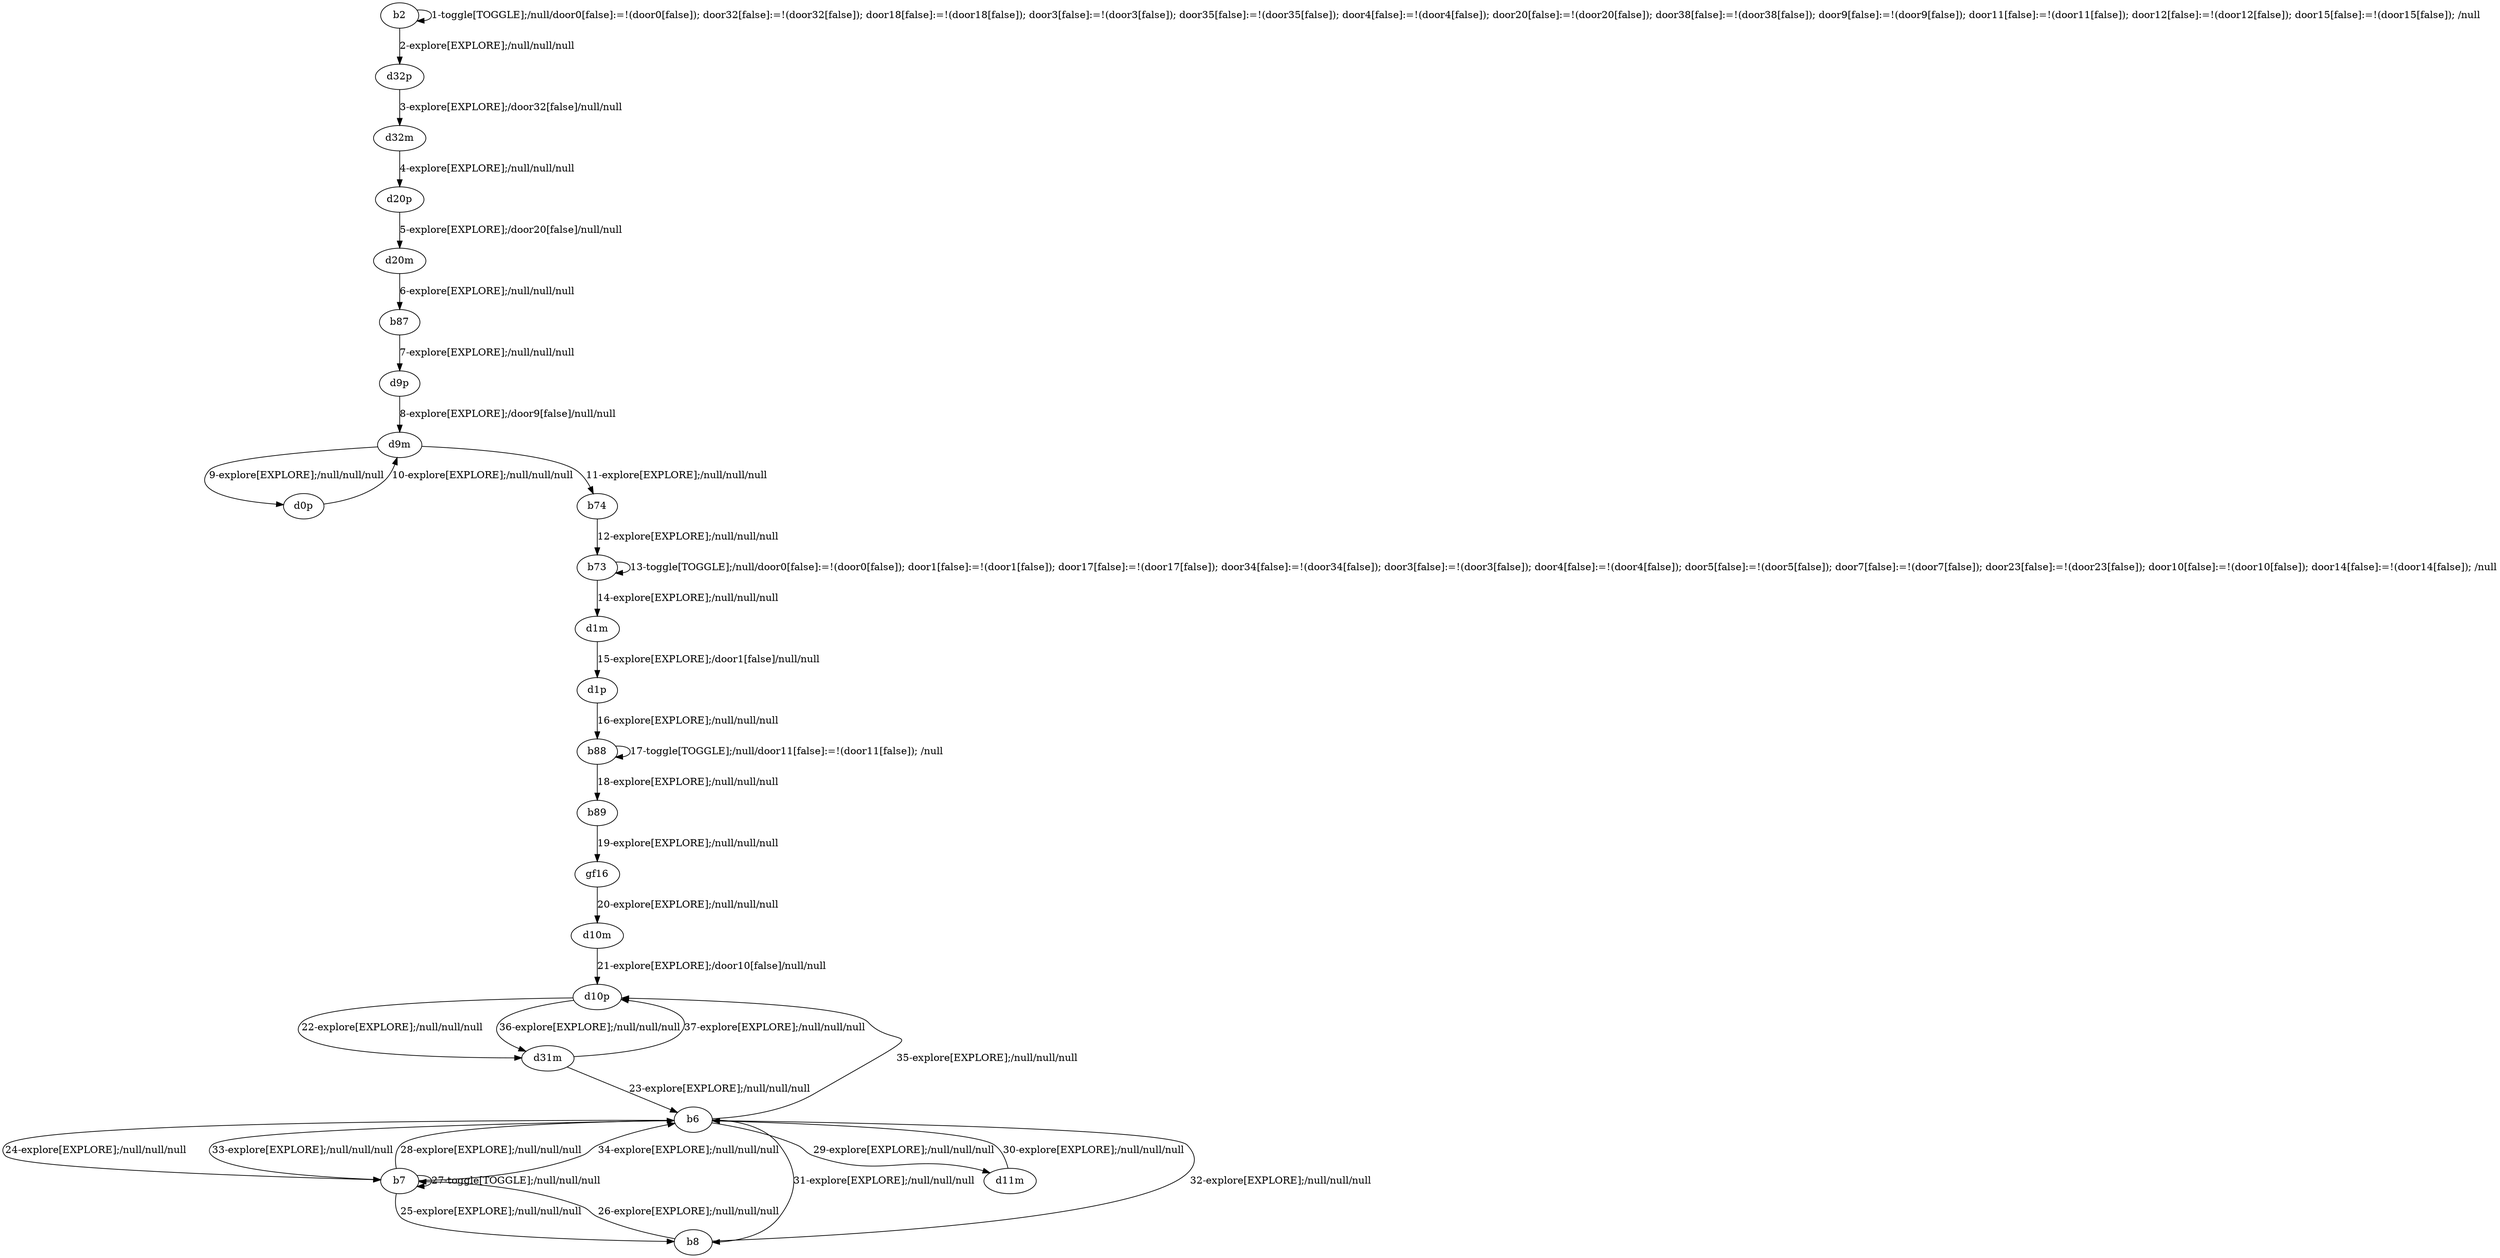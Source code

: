 # Total number of goals covered by this test: 3
# b6 --> d11m
# d11m --> b6
# b89 --> gf16

digraph g {
"b2" -> "b2" [label = "1-toggle[TOGGLE];/null/door0[false]:=!(door0[false]); door32[false]:=!(door32[false]); door18[false]:=!(door18[false]); door3[false]:=!(door3[false]); door35[false]:=!(door35[false]); door4[false]:=!(door4[false]); door20[false]:=!(door20[false]); door38[false]:=!(door38[false]); door9[false]:=!(door9[false]); door11[false]:=!(door11[false]); door12[false]:=!(door12[false]); door15[false]:=!(door15[false]); /null"];
"b2" -> "d32p" [label = "2-explore[EXPLORE];/null/null/null"];
"d32p" -> "d32m" [label = "3-explore[EXPLORE];/door32[false]/null/null"];
"d32m" -> "d20p" [label = "4-explore[EXPLORE];/null/null/null"];
"d20p" -> "d20m" [label = "5-explore[EXPLORE];/door20[false]/null/null"];
"d20m" -> "b87" [label = "6-explore[EXPLORE];/null/null/null"];
"b87" -> "d9p" [label = "7-explore[EXPLORE];/null/null/null"];
"d9p" -> "d9m" [label = "8-explore[EXPLORE];/door9[false]/null/null"];
"d9m" -> "d0p" [label = "9-explore[EXPLORE];/null/null/null"];
"d0p" -> "d9m" [label = "10-explore[EXPLORE];/null/null/null"];
"d9m" -> "b74" [label = "11-explore[EXPLORE];/null/null/null"];
"b74" -> "b73" [label = "12-explore[EXPLORE];/null/null/null"];
"b73" -> "b73" [label = "13-toggle[TOGGLE];/null/door0[false]:=!(door0[false]); door1[false]:=!(door1[false]); door17[false]:=!(door17[false]); door34[false]:=!(door34[false]); door3[false]:=!(door3[false]); door4[false]:=!(door4[false]); door5[false]:=!(door5[false]); door7[false]:=!(door7[false]); door23[false]:=!(door23[false]); door10[false]:=!(door10[false]); door14[false]:=!(door14[false]); /null"];
"b73" -> "d1m" [label = "14-explore[EXPLORE];/null/null/null"];
"d1m" -> "d1p" [label = "15-explore[EXPLORE];/door1[false]/null/null"];
"d1p" -> "b88" [label = "16-explore[EXPLORE];/null/null/null"];
"b88" -> "b88" [label = "17-toggle[TOGGLE];/null/door11[false]:=!(door11[false]); /null"];
"b88" -> "b89" [label = "18-explore[EXPLORE];/null/null/null"];
"b89" -> "gf16" [label = "19-explore[EXPLORE];/null/null/null"];
"gf16" -> "d10m" [label = "20-explore[EXPLORE];/null/null/null"];
"d10m" -> "d10p" [label = "21-explore[EXPLORE];/door10[false]/null/null"];
"d10p" -> "d31m" [label = "22-explore[EXPLORE];/null/null/null"];
"d31m" -> "b6" [label = "23-explore[EXPLORE];/null/null/null"];
"b6" -> "b7" [label = "24-explore[EXPLORE];/null/null/null"];
"b7" -> "b8" [label = "25-explore[EXPLORE];/null/null/null"];
"b8" -> "b7" [label = "26-explore[EXPLORE];/null/null/null"];
"b7" -> "b7" [label = "27-toggle[TOGGLE];/null/null/null"];
"b7" -> "b6" [label = "28-explore[EXPLORE];/null/null/null"];
"b6" -> "d11m" [label = "29-explore[EXPLORE];/null/null/null"];
"d11m" -> "b6" [label = "30-explore[EXPLORE];/null/null/null"];
"b6" -> "b8" [label = "31-explore[EXPLORE];/null/null/null"];
"b8" -> "b6" [label = "32-explore[EXPLORE];/null/null/null"];
"b6" -> "b7" [label = "33-explore[EXPLORE];/null/null/null"];
"b7" -> "b6" [label = "34-explore[EXPLORE];/null/null/null"];
"b6" -> "d10p" [label = "35-explore[EXPLORE];/null/null/null"];
"d10p" -> "d31m" [label = "36-explore[EXPLORE];/null/null/null"];
"d31m" -> "d10p" [label = "37-explore[EXPLORE];/null/null/null"];
}
